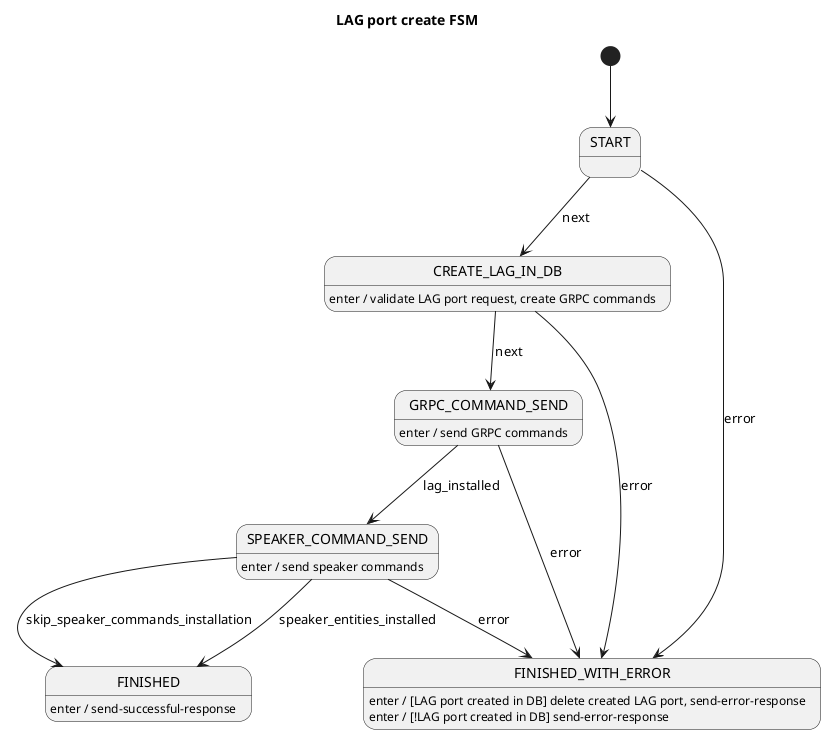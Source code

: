 @startuml
title LAG port create FSM

[*] --> START

START --> CREATE_LAG_IN_DB : next
START --> FINISHED_WITH_ERROR : error

CREATE_LAG_IN_DB --> GRPC_COMMAND_SEND : next
CREATE_LAG_IN_DB --> FINISHED_WITH_ERROR : error
CREATE_LAG_IN_DB : enter / validate LAG port request, create GRPC commands

GRPC_COMMAND_SEND --> SPEAKER_COMMAND_SEND : lag_installed
GRPC_COMMAND_SEND --> FINISHED_WITH_ERROR : error
GRPC_COMMAND_SEND : enter / send GRPC commands

SPEAKER_COMMAND_SEND --> FINISHED : skip_speaker_commands_installation
SPEAKER_COMMAND_SEND --> FINISHED : speaker_entities_installed
SPEAKER_COMMAND_SEND --> FINISHED_WITH_ERROR : error
SPEAKER_COMMAND_SEND : enter / send speaker commands

FINISHED : enter / send-successful-response

FINISHED_WITH_ERROR : enter / [LAG port created in DB] delete created LAG port, send-error-response
FINISHED_WITH_ERROR : enter / [!LAG port created in DB] send-error-response

@enduml
